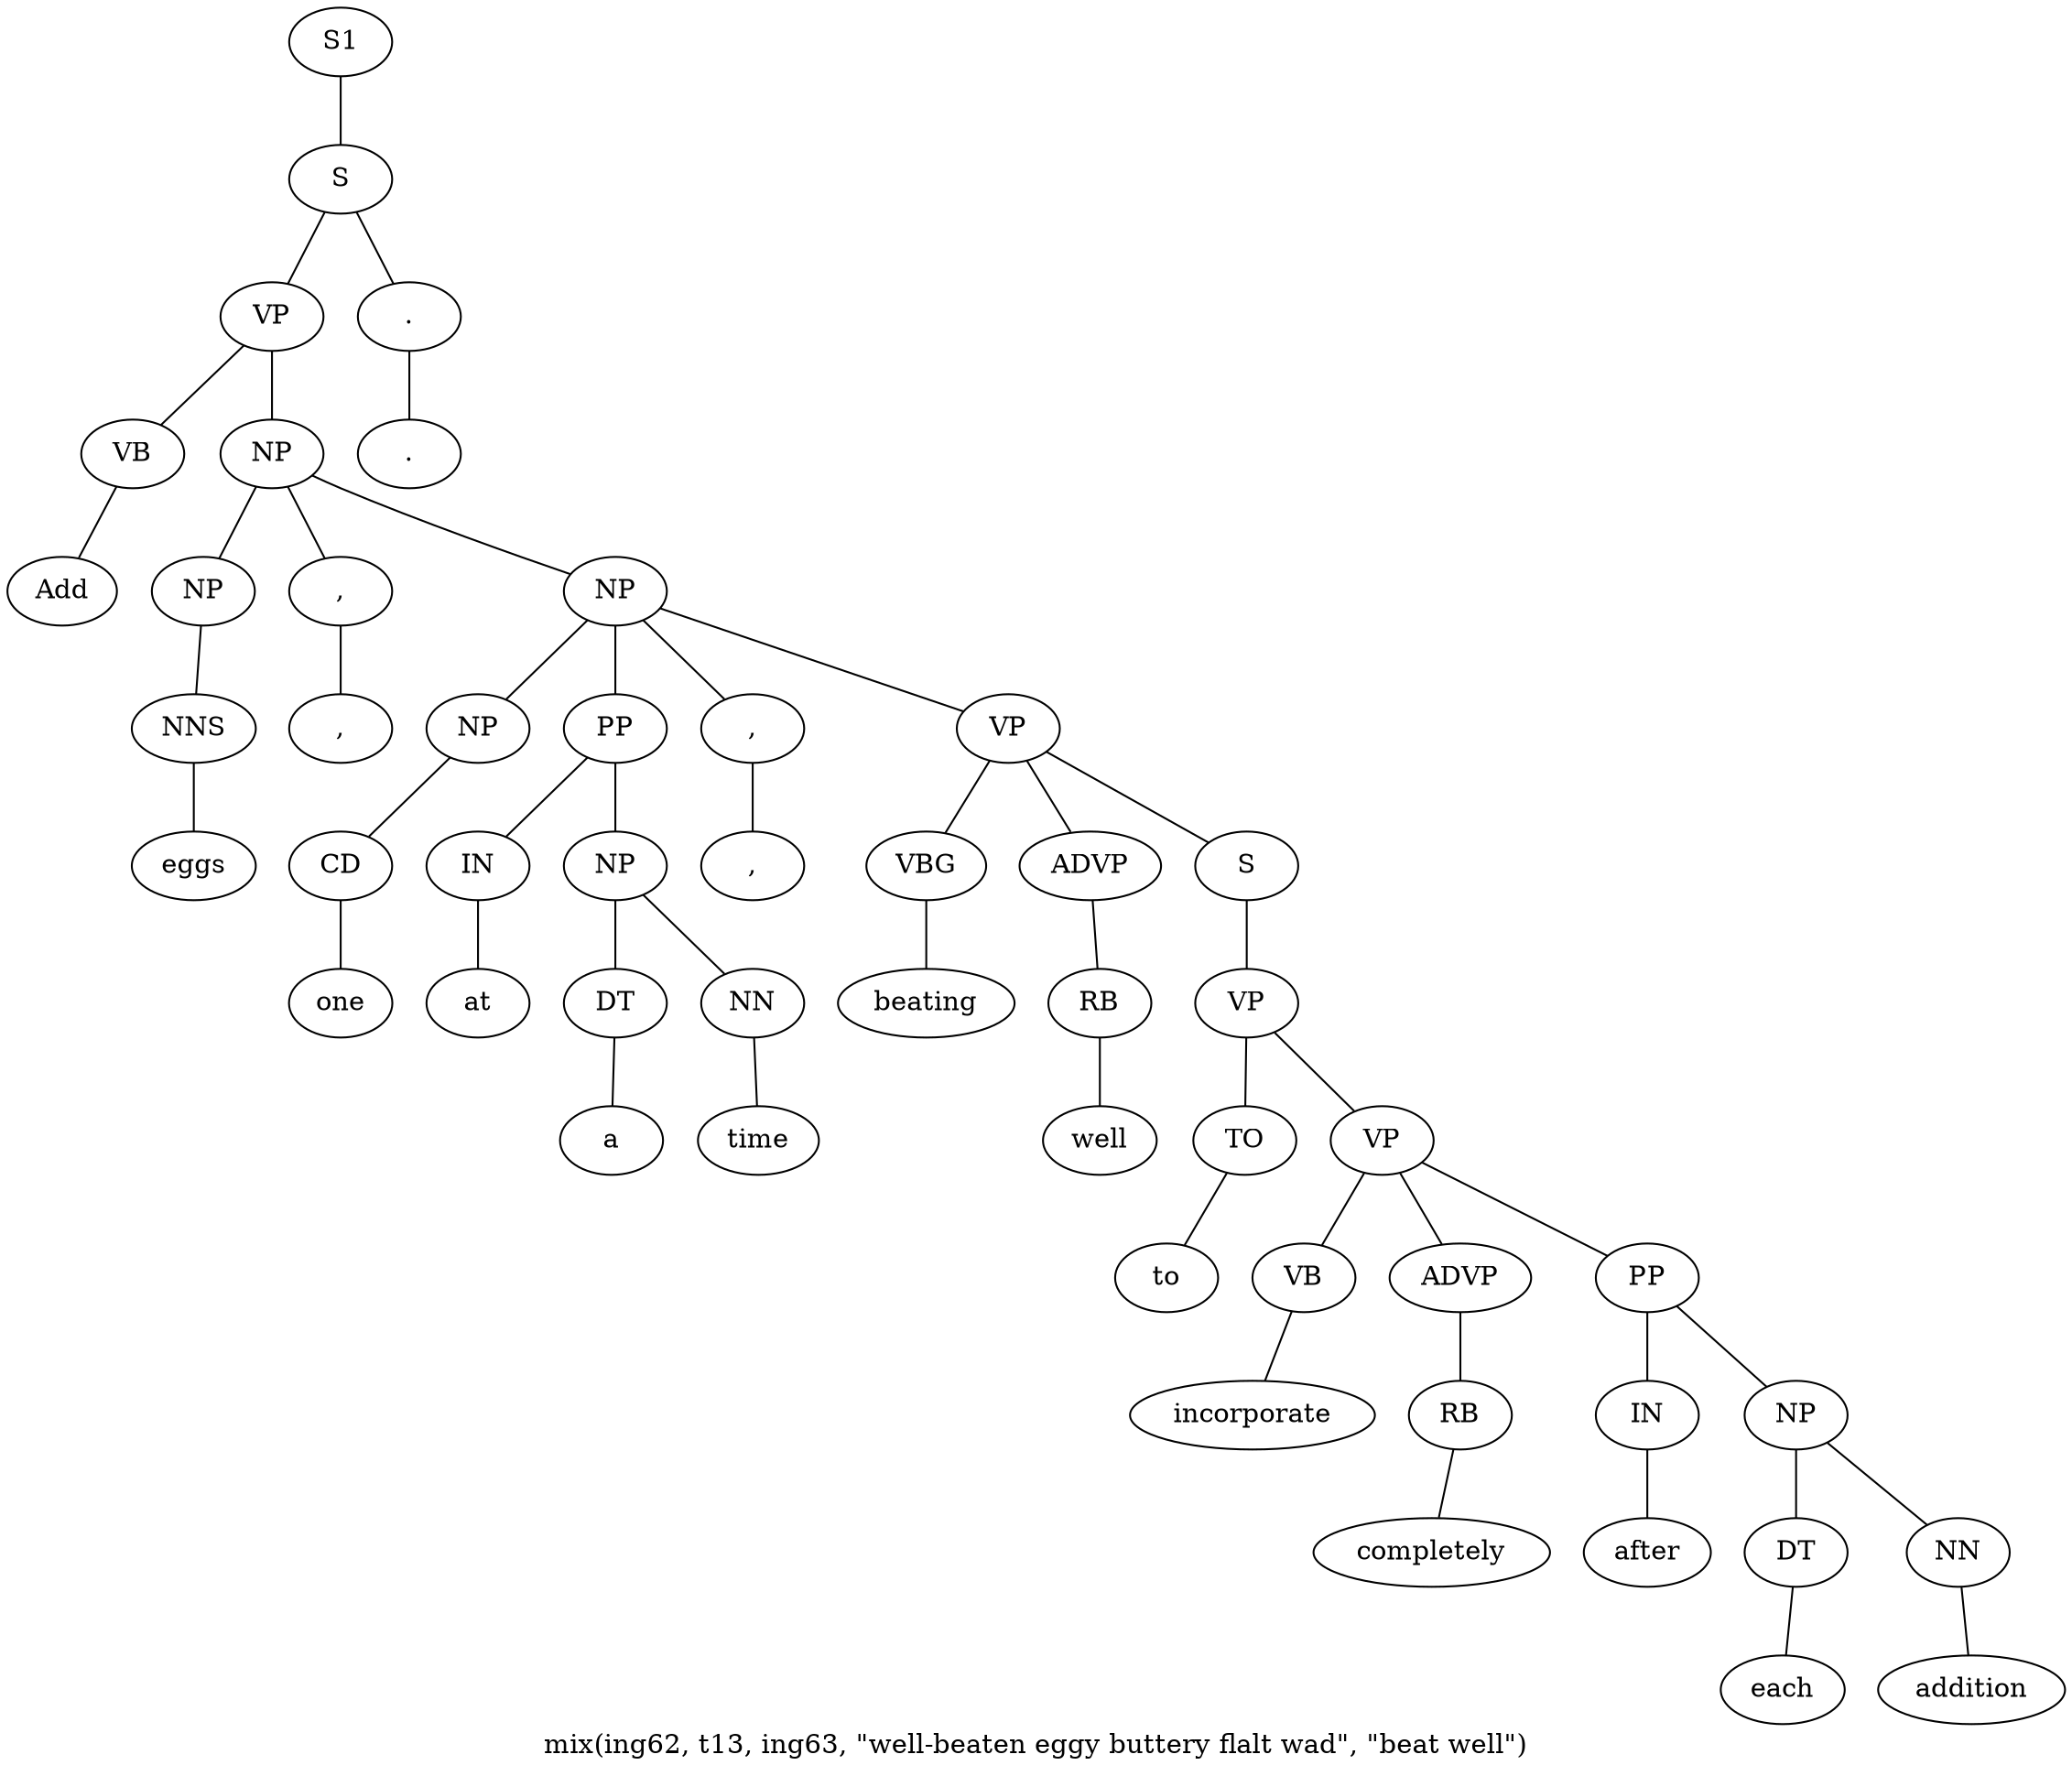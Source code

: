 graph SyntaxGraph {
	label = "mix(ing62, t13, ing63, \"well-beaten eggy buttery flalt wad\", \"beat well\")";
	Node0 [label="S1"];
	Node1 [label="S"];
	Node2 [label="VP"];
	Node3 [label="VB"];
	Node4 [label="Add"];
	Node5 [label="NP"];
	Node6 [label="NP"];
	Node7 [label="NNS"];
	Node8 [label="eggs"];
	Node9 [label=","];
	Node10 [label=","];
	Node11 [label="NP"];
	Node12 [label="NP"];
	Node13 [label="CD"];
	Node14 [label="one"];
	Node15 [label="PP"];
	Node16 [label="IN"];
	Node17 [label="at"];
	Node18 [label="NP"];
	Node19 [label="DT"];
	Node20 [label="a"];
	Node21 [label="NN"];
	Node22 [label="time"];
	Node23 [label=","];
	Node24 [label=","];
	Node25 [label="VP"];
	Node26 [label="VBG"];
	Node27 [label="beating"];
	Node28 [label="ADVP"];
	Node29 [label="RB"];
	Node30 [label="well"];
	Node31 [label="S"];
	Node32 [label="VP"];
	Node33 [label="TO"];
	Node34 [label="to"];
	Node35 [label="VP"];
	Node36 [label="VB"];
	Node37 [label="incorporate"];
	Node38 [label="ADVP"];
	Node39 [label="RB"];
	Node40 [label="completely"];
	Node41 [label="PP"];
	Node42 [label="IN"];
	Node43 [label="after"];
	Node44 [label="NP"];
	Node45 [label="DT"];
	Node46 [label="each"];
	Node47 [label="NN"];
	Node48 [label="addition"];
	Node49 [label="."];
	Node50 [label="."];

	Node0 -- Node1;
	Node1 -- Node2;
	Node1 -- Node49;
	Node2 -- Node3;
	Node2 -- Node5;
	Node3 -- Node4;
	Node5 -- Node6;
	Node5 -- Node9;
	Node5 -- Node11;
	Node6 -- Node7;
	Node7 -- Node8;
	Node9 -- Node10;
	Node11 -- Node12;
	Node11 -- Node15;
	Node11 -- Node23;
	Node11 -- Node25;
	Node12 -- Node13;
	Node13 -- Node14;
	Node15 -- Node16;
	Node15 -- Node18;
	Node16 -- Node17;
	Node18 -- Node19;
	Node18 -- Node21;
	Node19 -- Node20;
	Node21 -- Node22;
	Node23 -- Node24;
	Node25 -- Node26;
	Node25 -- Node28;
	Node25 -- Node31;
	Node26 -- Node27;
	Node28 -- Node29;
	Node29 -- Node30;
	Node31 -- Node32;
	Node32 -- Node33;
	Node32 -- Node35;
	Node33 -- Node34;
	Node35 -- Node36;
	Node35 -- Node38;
	Node35 -- Node41;
	Node36 -- Node37;
	Node38 -- Node39;
	Node39 -- Node40;
	Node41 -- Node42;
	Node41 -- Node44;
	Node42 -- Node43;
	Node44 -- Node45;
	Node44 -- Node47;
	Node45 -- Node46;
	Node47 -- Node48;
	Node49 -- Node50;
}